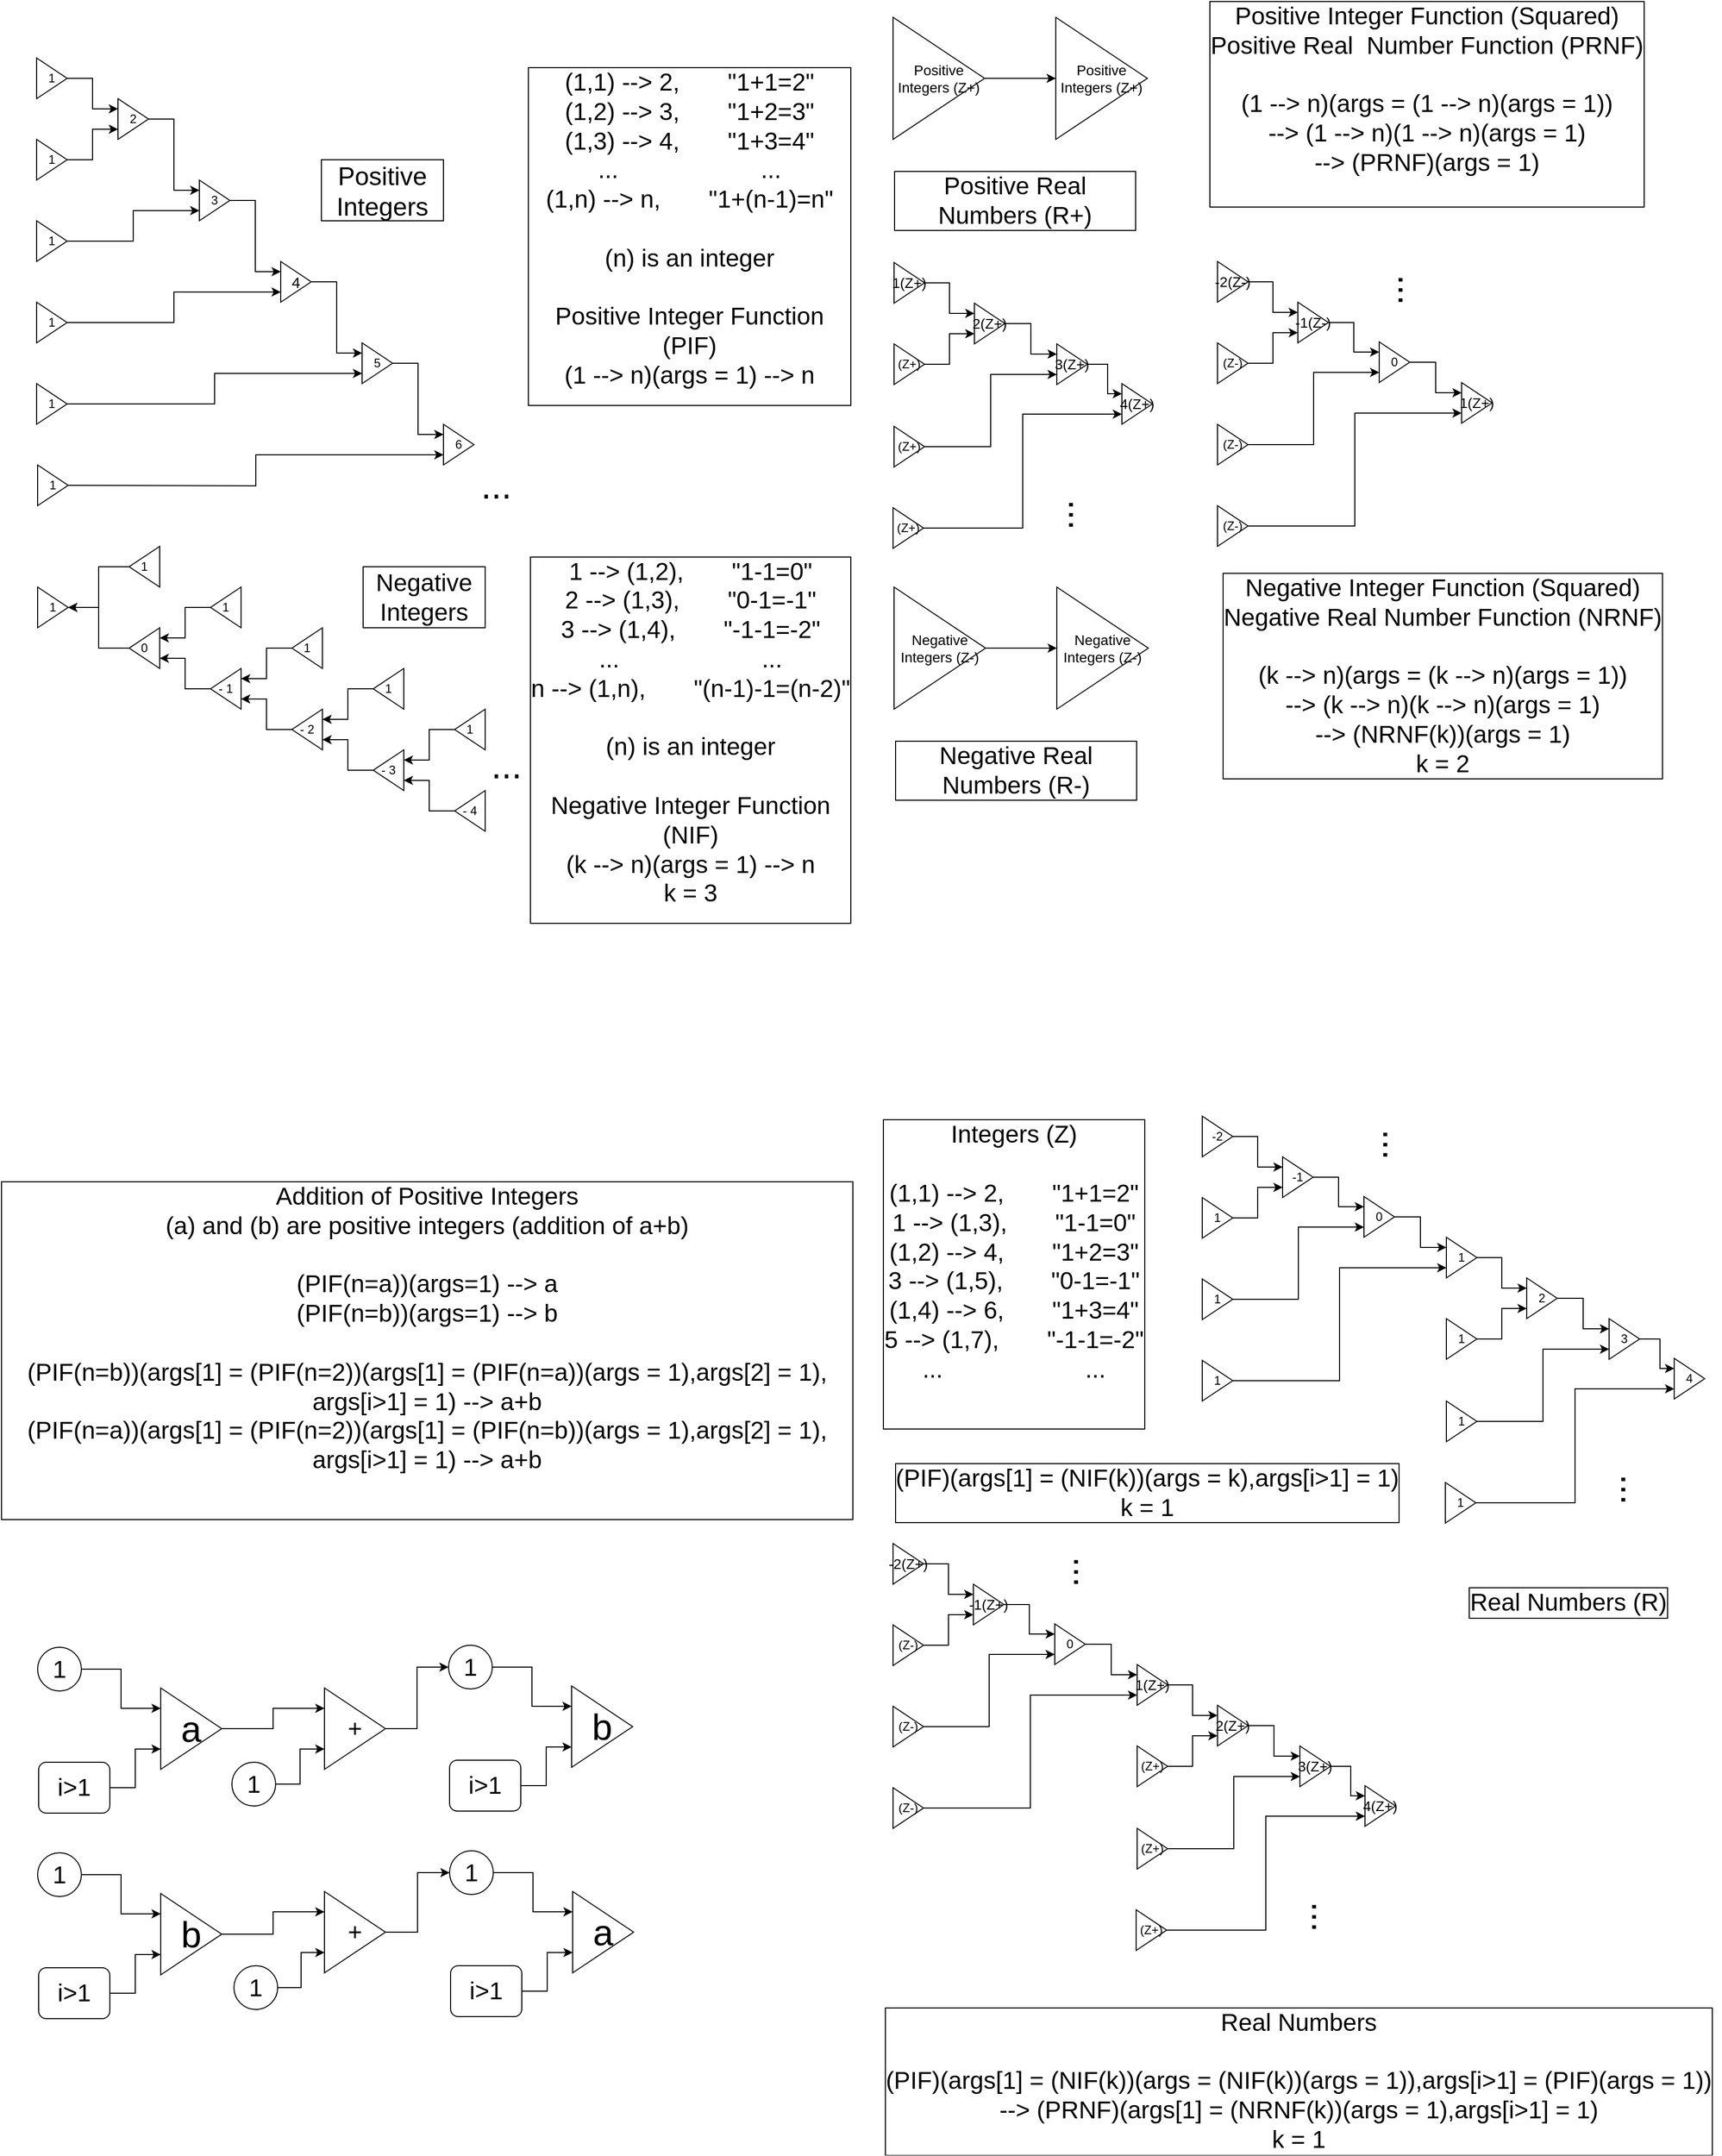 <mxfile version="26.2.15">
  <diagram name="Page-1" id="xRfz-6UvRlw8iDULHB4P">
    <mxGraphModel dx="1048" dy="749" grid="1" gridSize="10" guides="1" tooltips="1" connect="1" arrows="1" fold="1" page="1" pageScale="1" pageWidth="850" pageHeight="1100" math="0" shadow="0">
      <root>
        <mxCell id="0" />
        <mxCell id="1" parent="0" />
        <mxCell id="XdePbFOdz1kA0PpPe4pF-14" style="edgeStyle=orthogonalEdgeStyle;rounded=0;orthogonalLoop=1;jettySize=auto;html=1;entryX=0;entryY=0.25;entryDx=0;entryDy=0;" parent="1" source="XdePbFOdz1kA0PpPe4pF-1" target="XdePbFOdz1kA0PpPe4pF-7" edge="1">
          <mxGeometry relative="1" as="geometry" />
        </mxCell>
        <mxCell id="XdePbFOdz1kA0PpPe4pF-1" value="1" style="triangle;whiteSpace=wrap;html=1;" parent="1" vertex="1">
          <mxGeometry x="38" y="80" width="30" height="40" as="geometry" />
        </mxCell>
        <mxCell id="XdePbFOdz1kA0PpPe4pF-11" style="edgeStyle=orthogonalEdgeStyle;rounded=0;orthogonalLoop=1;jettySize=auto;html=1;entryX=0;entryY=0.75;entryDx=0;entryDy=0;" parent="1" source="XdePbFOdz1kA0PpPe4pF-2" target="XdePbFOdz1kA0PpPe4pF-7" edge="1">
          <mxGeometry relative="1" as="geometry" />
        </mxCell>
        <mxCell id="XdePbFOdz1kA0PpPe4pF-2" value="1" style="triangle;whiteSpace=wrap;html=1;" parent="1" vertex="1">
          <mxGeometry x="38" y="160" width="30" height="40" as="geometry" />
        </mxCell>
        <mxCell id="XdePbFOdz1kA0PpPe4pF-12" style="edgeStyle=orthogonalEdgeStyle;rounded=0;orthogonalLoop=1;jettySize=auto;html=1;entryX=0;entryY=0.75;entryDx=0;entryDy=0;" parent="1" source="XdePbFOdz1kA0PpPe4pF-3" target="XdePbFOdz1kA0PpPe4pF-8" edge="1">
          <mxGeometry relative="1" as="geometry" />
        </mxCell>
        <mxCell id="XdePbFOdz1kA0PpPe4pF-3" value="1" style="triangle;whiteSpace=wrap;html=1;" parent="1" vertex="1">
          <mxGeometry x="38" y="240" width="30" height="40" as="geometry" />
        </mxCell>
        <mxCell id="XdePbFOdz1kA0PpPe4pF-16" style="edgeStyle=orthogonalEdgeStyle;rounded=0;orthogonalLoop=1;jettySize=auto;html=1;entryX=0;entryY=0.75;entryDx=0;entryDy=0;" parent="1" source="XdePbFOdz1kA0PpPe4pF-4" target="XdePbFOdz1kA0PpPe4pF-15" edge="1">
          <mxGeometry relative="1" as="geometry" />
        </mxCell>
        <mxCell id="XdePbFOdz1kA0PpPe4pF-4" value="1" style="triangle;whiteSpace=wrap;html=1;" parent="1" vertex="1">
          <mxGeometry x="38" y="320" width="30" height="40" as="geometry" />
        </mxCell>
        <mxCell id="XdePbFOdz1kA0PpPe4pF-19" style="edgeStyle=orthogonalEdgeStyle;rounded=0;orthogonalLoop=1;jettySize=auto;html=1;entryX=0;entryY=0.75;entryDx=0;entryDy=0;" parent="1" source="XdePbFOdz1kA0PpPe4pF-5" target="XdePbFOdz1kA0PpPe4pF-18" edge="1">
          <mxGeometry relative="1" as="geometry" />
        </mxCell>
        <mxCell id="XdePbFOdz1kA0PpPe4pF-5" value="1" style="triangle;whiteSpace=wrap;html=1;" parent="1" vertex="1">
          <mxGeometry x="38" y="400" width="30" height="40" as="geometry" />
        </mxCell>
        <mxCell id="XdePbFOdz1kA0PpPe4pF-23" style="edgeStyle=orthogonalEdgeStyle;rounded=0;orthogonalLoop=1;jettySize=auto;html=1;entryX=0;entryY=0.75;entryDx=0;entryDy=0;" parent="1" target="XdePbFOdz1kA0PpPe4pF-22" edge="1">
          <mxGeometry relative="1" as="geometry">
            <mxPoint x="68" y="500" as="sourcePoint" />
          </mxGeometry>
        </mxCell>
        <mxCell id="XdePbFOdz1kA0PpPe4pF-6" value="1" style="triangle;whiteSpace=wrap;html=1;" parent="1" vertex="1">
          <mxGeometry x="39" y="480" width="30" height="40" as="geometry" />
        </mxCell>
        <mxCell id="XdePbFOdz1kA0PpPe4pF-13" style="edgeStyle=orthogonalEdgeStyle;rounded=0;orthogonalLoop=1;jettySize=auto;html=1;entryX=0;entryY=0.25;entryDx=0;entryDy=0;" parent="1" source="XdePbFOdz1kA0PpPe4pF-7" target="XdePbFOdz1kA0PpPe4pF-8" edge="1">
          <mxGeometry relative="1" as="geometry" />
        </mxCell>
        <mxCell id="XdePbFOdz1kA0PpPe4pF-7" value="2" style="triangle;whiteSpace=wrap;html=1;" parent="1" vertex="1">
          <mxGeometry x="118" y="120" width="30" height="40" as="geometry" />
        </mxCell>
        <mxCell id="XdePbFOdz1kA0PpPe4pF-17" style="edgeStyle=orthogonalEdgeStyle;rounded=0;orthogonalLoop=1;jettySize=auto;html=1;entryX=0;entryY=0.25;entryDx=0;entryDy=0;" parent="1" source="XdePbFOdz1kA0PpPe4pF-8" target="XdePbFOdz1kA0PpPe4pF-15" edge="1">
          <mxGeometry relative="1" as="geometry" />
        </mxCell>
        <mxCell id="XdePbFOdz1kA0PpPe4pF-8" value="3" style="triangle;whiteSpace=wrap;html=1;" parent="1" vertex="1">
          <mxGeometry x="198" y="200" width="30" height="40" as="geometry" />
        </mxCell>
        <mxCell id="XdePbFOdz1kA0PpPe4pF-20" style="edgeStyle=orthogonalEdgeStyle;rounded=0;orthogonalLoop=1;jettySize=auto;html=1;entryX=0;entryY=0.25;entryDx=0;entryDy=0;" parent="1" source="XdePbFOdz1kA0PpPe4pF-15" target="XdePbFOdz1kA0PpPe4pF-18" edge="1">
          <mxGeometry relative="1" as="geometry" />
        </mxCell>
        <mxCell id="XdePbFOdz1kA0PpPe4pF-15" value="4" style="triangle;whiteSpace=wrap;html=1;fontSize=15;" parent="1" vertex="1">
          <mxGeometry x="278" y="280" width="30" height="40" as="geometry" />
        </mxCell>
        <mxCell id="XdePbFOdz1kA0PpPe4pF-24" style="edgeStyle=orthogonalEdgeStyle;rounded=0;orthogonalLoop=1;jettySize=auto;html=1;entryX=0;entryY=0.25;entryDx=0;entryDy=0;" parent="1" source="XdePbFOdz1kA0PpPe4pF-18" target="XdePbFOdz1kA0PpPe4pF-22" edge="1">
          <mxGeometry relative="1" as="geometry" />
        </mxCell>
        <mxCell id="XdePbFOdz1kA0PpPe4pF-18" value="5" style="triangle;whiteSpace=wrap;html=1;" parent="1" vertex="1">
          <mxGeometry x="358" y="360" width="30" height="40" as="geometry" />
        </mxCell>
        <mxCell id="XdePbFOdz1kA0PpPe4pF-22" value="6" style="triangle;whiteSpace=wrap;html=1;" parent="1" vertex="1">
          <mxGeometry x="438" y="440" width="30" height="40" as="geometry" />
        </mxCell>
        <mxCell id="XdePbFOdz1kA0PpPe4pF-25" value="&lt;font style=&quot;font-size: 25px;&quot;&gt;Positive Integers&lt;/font&gt;" style="whiteSpace=wrap;html=1;" parent="1" vertex="1">
          <mxGeometry x="318" y="180" width="120" height="60" as="geometry" />
        </mxCell>
        <mxCell id="XdePbFOdz1kA0PpPe4pF-26" value="1" style="triangle;whiteSpace=wrap;html=1;" parent="1" vertex="1">
          <mxGeometry x="39" y="600" width="30" height="40" as="geometry" />
        </mxCell>
        <mxCell id="P9Q4JkVkHAm-3udSk-I6-211" style="edgeStyle=orthogonalEdgeStyle;rounded=0;orthogonalLoop=1;jettySize=auto;html=1;entryX=1;entryY=0.5;entryDx=0;entryDy=0;" edge="1" parent="1" source="XdePbFOdz1kA0PpPe4pF-29" target="XdePbFOdz1kA0PpPe4pF-26">
          <mxGeometry relative="1" as="geometry" />
        </mxCell>
        <mxCell id="XdePbFOdz1kA0PpPe4pF-29" value="0" style="triangle;whiteSpace=wrap;html=1;direction=west;" parent="1" vertex="1">
          <mxGeometry x="129" y="640" width="30" height="40" as="geometry" />
        </mxCell>
        <mxCell id="P9Q4JkVkHAm-3udSk-I6-210" value="" style="edgeStyle=orthogonalEdgeStyle;rounded=0;orthogonalLoop=1;jettySize=auto;html=1;" edge="1" parent="1" source="XdePbFOdz1kA0PpPe4pF-30" target="XdePbFOdz1kA0PpPe4pF-26">
          <mxGeometry relative="1" as="geometry" />
        </mxCell>
        <mxCell id="XdePbFOdz1kA0PpPe4pF-30" value="1" style="triangle;whiteSpace=wrap;html=1;direction=west;" parent="1" vertex="1">
          <mxGeometry x="129" y="560" width="30" height="40" as="geometry" />
        </mxCell>
        <mxCell id="XdePbFOdz1kA0PpPe4pF-35" style="edgeStyle=orthogonalEdgeStyle;rounded=0;orthogonalLoop=1;jettySize=auto;html=1;entryX=0;entryY=0.75;entryDx=0;entryDy=0;" parent="1" source="XdePbFOdz1kA0PpPe4pF-31" target="XdePbFOdz1kA0PpPe4pF-29" edge="1">
          <mxGeometry relative="1" as="geometry" />
        </mxCell>
        <mxCell id="XdePbFOdz1kA0PpPe4pF-31" value="1" style="triangle;whiteSpace=wrap;html=1;direction=west;" parent="1" vertex="1">
          <mxGeometry x="209" y="600" width="30" height="40" as="geometry" />
        </mxCell>
        <mxCell id="XdePbFOdz1kA0PpPe4pF-36" style="edgeStyle=orthogonalEdgeStyle;rounded=0;orthogonalLoop=1;jettySize=auto;html=1;entryX=0;entryY=0.25;entryDx=0;entryDy=0;" parent="1" source="XdePbFOdz1kA0PpPe4pF-32" target="XdePbFOdz1kA0PpPe4pF-29" edge="1">
          <mxGeometry relative="1" as="geometry" />
        </mxCell>
        <mxCell id="XdePbFOdz1kA0PpPe4pF-32" value="- 1" style="triangle;whiteSpace=wrap;html=1;direction=west;" parent="1" vertex="1">
          <mxGeometry x="209" y="680" width="30" height="40" as="geometry" />
        </mxCell>
        <mxCell id="XdePbFOdz1kA0PpPe4pF-40" style="edgeStyle=orthogonalEdgeStyle;rounded=0;orthogonalLoop=1;jettySize=auto;html=1;entryX=0;entryY=0.75;entryDx=0;entryDy=0;" parent="1" source="XdePbFOdz1kA0PpPe4pF-37" target="XdePbFOdz1kA0PpPe4pF-32" edge="1">
          <mxGeometry relative="1" as="geometry" />
        </mxCell>
        <mxCell id="XdePbFOdz1kA0PpPe4pF-37" value="1" style="triangle;whiteSpace=wrap;html=1;direction=west;" parent="1" vertex="1">
          <mxGeometry x="289" y="640" width="30" height="40" as="geometry" />
        </mxCell>
        <mxCell id="XdePbFOdz1kA0PpPe4pF-39" style="edgeStyle=orthogonalEdgeStyle;rounded=0;orthogonalLoop=1;jettySize=auto;html=1;entryX=0;entryY=0.25;entryDx=0;entryDy=0;" parent="1" source="XdePbFOdz1kA0PpPe4pF-38" target="XdePbFOdz1kA0PpPe4pF-32" edge="1">
          <mxGeometry relative="1" as="geometry" />
        </mxCell>
        <mxCell id="XdePbFOdz1kA0PpPe4pF-38" value="- 2" style="triangle;whiteSpace=wrap;html=1;direction=west;" parent="1" vertex="1">
          <mxGeometry x="289" y="720" width="30" height="40" as="geometry" />
        </mxCell>
        <mxCell id="XdePbFOdz1kA0PpPe4pF-45" style="edgeStyle=orthogonalEdgeStyle;rounded=0;orthogonalLoop=1;jettySize=auto;html=1;entryX=0;entryY=0.75;entryDx=0;entryDy=0;" parent="1" source="XdePbFOdz1kA0PpPe4pF-41" target="XdePbFOdz1kA0PpPe4pF-38" edge="1">
          <mxGeometry relative="1" as="geometry" />
        </mxCell>
        <mxCell id="XdePbFOdz1kA0PpPe4pF-41" value="1" style="triangle;whiteSpace=wrap;html=1;direction=west;" parent="1" vertex="1">
          <mxGeometry x="369" y="680" width="30" height="40" as="geometry" />
        </mxCell>
        <mxCell id="XdePbFOdz1kA0PpPe4pF-46" style="edgeStyle=orthogonalEdgeStyle;rounded=0;orthogonalLoop=1;jettySize=auto;html=1;entryX=0;entryY=0.25;entryDx=0;entryDy=0;" parent="1" source="XdePbFOdz1kA0PpPe4pF-42" target="XdePbFOdz1kA0PpPe4pF-38" edge="1">
          <mxGeometry relative="1" as="geometry" />
        </mxCell>
        <mxCell id="XdePbFOdz1kA0PpPe4pF-42" value="- 3" style="triangle;whiteSpace=wrap;html=1;direction=west;" parent="1" vertex="1">
          <mxGeometry x="369" y="760" width="30" height="40" as="geometry" />
        </mxCell>
        <mxCell id="XdePbFOdz1kA0PpPe4pF-47" style="edgeStyle=orthogonalEdgeStyle;rounded=0;orthogonalLoop=1;jettySize=auto;html=1;entryX=0;entryY=0.75;entryDx=0;entryDy=0;" parent="1" source="XdePbFOdz1kA0PpPe4pF-43" target="XdePbFOdz1kA0PpPe4pF-42" edge="1">
          <mxGeometry relative="1" as="geometry" />
        </mxCell>
        <mxCell id="XdePbFOdz1kA0PpPe4pF-43" value="1" style="triangle;whiteSpace=wrap;html=1;direction=west;" parent="1" vertex="1">
          <mxGeometry x="449" y="720" width="30" height="40" as="geometry" />
        </mxCell>
        <mxCell id="XdePbFOdz1kA0PpPe4pF-48" style="edgeStyle=orthogonalEdgeStyle;rounded=0;orthogonalLoop=1;jettySize=auto;html=1;entryX=0;entryY=0.25;entryDx=0;entryDy=0;" parent="1" source="XdePbFOdz1kA0PpPe4pF-44" target="XdePbFOdz1kA0PpPe4pF-42" edge="1">
          <mxGeometry relative="1" as="geometry" />
        </mxCell>
        <mxCell id="XdePbFOdz1kA0PpPe4pF-44" value="- 4" style="triangle;whiteSpace=wrap;html=1;direction=west;" parent="1" vertex="1">
          <mxGeometry x="449" y="800" width="30" height="40" as="geometry" />
        </mxCell>
        <mxCell id="XdePbFOdz1kA0PpPe4pF-49" value="&lt;font style=&quot;font-size: 24px;&quot;&gt;Negative Integers&lt;/font&gt;" style="whiteSpace=wrap;html=1;" parent="1" vertex="1">
          <mxGeometry x="359" y="580" width="120" height="60" as="geometry" />
        </mxCell>
        <mxCell id="P9Q4JkVkHAm-3udSk-I6-1" value="&lt;font style=&quot;font-size: 24px;&quot;&gt;(1,1) --&amp;gt; 2,&lt;span style=&quot;white-space: pre;&quot;&gt;&#x9;&lt;/span&gt;&quot;1+1=2&quot;&lt;/font&gt;&lt;div&gt;&lt;font style=&quot;font-size: 24px;&quot;&gt;(1,2) --&amp;gt; 3,&lt;span style=&quot;white-space: pre;&quot;&gt;&#x9;&lt;/span&gt;&quot;1+2=3&quot;&lt;/font&gt;&lt;/div&gt;&lt;div&gt;&lt;font style=&quot;font-size: 24px;&quot;&gt;(1,3) --&amp;gt; 4,&lt;span style=&quot;white-space: pre;&quot;&gt;&#x9;&lt;/span&gt;&quot;1+3=4&quot;&lt;/font&gt;&lt;/div&gt;&lt;div&gt;&lt;font style=&quot;font-size: 24px;&quot;&gt;...&lt;span style=&quot;white-space: pre;&quot;&gt;&#x9;&lt;/span&gt;&lt;span style=&quot;white-space: pre;&quot;&gt;&#x9;&lt;/span&gt;&lt;span style=&quot;white-space: pre;&quot;&gt;&#x9;&lt;/span&gt;...&lt;/font&gt;&lt;/div&gt;&lt;div&gt;&lt;font style=&quot;font-size: 24px;&quot;&gt;(1,n) --&amp;gt; n,&lt;span style=&quot;white-space: pre;&quot;&gt;&#x9;&lt;/span&gt;&quot;1+(n-1)=n&quot;&lt;/font&gt;&lt;/div&gt;&lt;div&gt;&lt;font style=&quot;font-size: 24px;&quot;&gt;&lt;br&gt;&lt;/font&gt;&lt;/div&gt;&lt;div&gt;&lt;font style=&quot;font-size: 24px;&quot;&gt;(n) is an integer&lt;/font&gt;&lt;/div&gt;&lt;div&gt;&lt;font style=&quot;font-size: 24px;&quot;&gt;&lt;br&gt;&lt;/font&gt;&lt;/div&gt;&lt;div&gt;&lt;font style=&quot;font-size: 24px;&quot;&gt;Positive Integer Function (PIF)&lt;/font&gt;&lt;/div&gt;&lt;div&gt;&lt;font style=&quot;font-size: 24px;&quot;&gt;(1 --&amp;gt; n)(args = 1) --&amp;gt; n&lt;/font&gt;&lt;/div&gt;&lt;div&gt;&lt;br&gt;&lt;/div&gt;" style="text;html=1;align=center;verticalAlign=middle;whiteSpace=wrap;rounded=0;labelBorderColor=default;" vertex="1" parent="1">
          <mxGeometry x="520" y="120" width="320" height="270" as="geometry" />
        </mxCell>
        <mxCell id="P9Q4JkVkHAm-3udSk-I6-3" value="&lt;div&gt;&lt;font style=&quot;font-size: 24px;&quot;&gt;1 --&amp;gt; (1,2),&lt;span style=&quot;white-space: pre;&quot;&gt;&#x9;&lt;/span&gt;&quot;1-1=0&quot;&lt;/font&gt;&lt;/div&gt;&lt;div&gt;&lt;font style=&quot;font-size: 24px;&quot;&gt;2 --&amp;gt; (1,3),&lt;span style=&quot;white-space: pre;&quot;&gt;&#x9;&lt;/span&gt;&quot;0-1=-1&quot;&lt;/font&gt;&lt;/div&gt;&lt;div&gt;&lt;font style=&quot;font-size: 24px;&quot;&gt;3 --&amp;gt; (1,4),&lt;span style=&quot;white-space: pre;&quot;&gt;&#x9;&lt;/span&gt;&quot;-1-1=-2&quot;&lt;/font&gt;&lt;/div&gt;&lt;div&gt;&lt;font style=&quot;font-size: 24px;&quot;&gt;...&lt;span style=&quot;white-space: pre;&quot;&gt;&#x9;&lt;/span&gt;&lt;span style=&quot;white-space: pre;&quot;&gt;&#x9;&lt;span style=&quot;white-space: pre;&quot;&gt;&#x9;&lt;/span&gt;&lt;/span&gt;...&lt;/font&gt;&lt;/div&gt;&lt;div&gt;&lt;font style=&quot;font-size: 24px;&quot;&gt;n --&amp;gt; (1,n),&lt;span style=&quot;white-space: pre;&quot;&gt;&#x9;&lt;/span&gt;&quot;(n-1)-1=(n-2)&quot;&lt;/font&gt;&lt;/div&gt;&lt;div&gt;&lt;font style=&quot;font-size: 24px;&quot;&gt;&lt;br&gt;&lt;/font&gt;&lt;/div&gt;&lt;div&gt;&lt;font style=&quot;font-size: 24px;&quot;&gt;(n) is an integer&lt;/font&gt;&lt;/div&gt;&lt;div&gt;&lt;font style=&quot;font-size: 24px;&quot;&gt;&lt;br&gt;&lt;/font&gt;&lt;/div&gt;&lt;div&gt;&lt;font style=&quot;font-size: 24px;&quot;&gt;Negative Integer Function&lt;/font&gt;&lt;/div&gt;&lt;div&gt;&lt;span style=&quot;font-size: 24px; background-color: transparent; color: light-dark(rgb(0, 0, 0), rgb(255, 255, 255));&quot;&gt;(NIF)&lt;/span&gt;&lt;/div&gt;&lt;div&gt;&lt;font style=&quot;font-size: 24px;&quot;&gt;(k --&amp;gt; n)(args = 1) --&amp;gt; n&lt;/font&gt;&lt;/div&gt;&lt;div&gt;&lt;span style=&quot;font-size: 24px; background-color: transparent; color: light-dark(rgb(0, 0, 0), rgb(255, 255, 255));&quot;&gt;k = 3&lt;/span&gt;&lt;/div&gt;&lt;div&gt;&lt;br&gt;&lt;/div&gt;" style="text;html=1;align=center;verticalAlign=middle;whiteSpace=wrap;rounded=0;labelBorderColor=default;" vertex="1" parent="1">
          <mxGeometry x="520" y="630" width="322" height="240" as="geometry" />
        </mxCell>
        <mxCell id="P9Q4JkVkHAm-3udSk-I6-5" value="&lt;font style=&quot;font-size: 14px;&quot;&gt;Positive Integers (Z+)&lt;/font&gt;" style="triangle;whiteSpace=wrap;html=1;" vertex="1" parent="1">
          <mxGeometry x="1040" y="40" width="90" height="120" as="geometry" />
        </mxCell>
        <mxCell id="P9Q4JkVkHAm-3udSk-I6-7" style="edgeStyle=orthogonalEdgeStyle;rounded=0;orthogonalLoop=1;jettySize=auto;html=1;" edge="1" parent="1" source="P9Q4JkVkHAm-3udSk-I6-6" target="P9Q4JkVkHAm-3udSk-I6-5">
          <mxGeometry relative="1" as="geometry" />
        </mxCell>
        <mxCell id="P9Q4JkVkHAm-3udSk-I6-6" value="&lt;font style=&quot;font-size: 14px;&quot;&gt;Positive Integers (Z+)&lt;/font&gt;" style="triangle;whiteSpace=wrap;html=1;" vertex="1" parent="1">
          <mxGeometry x="880" y="40" width="90" height="120" as="geometry" />
        </mxCell>
        <mxCell id="P9Q4JkVkHAm-3udSk-I6-8" value="&lt;font style=&quot;font-size: 24px;&quot;&gt;Positive Real Numbers (R+)&lt;/font&gt;" style="text;html=1;align=center;verticalAlign=middle;whiteSpace=wrap;rounded=0;labelBorderColor=default;" vertex="1" parent="1">
          <mxGeometry x="880" y="180" width="240" height="80" as="geometry" />
        </mxCell>
        <mxCell id="P9Q4JkVkHAm-3udSk-I6-10" value="&lt;font style=&quot;font-size: 36px;&quot;&gt;...&lt;/font&gt;" style="text;html=1;align=center;verticalAlign=middle;whiteSpace=wrap;rounded=0;" vertex="1" parent="1">
          <mxGeometry x="460" y="485" width="60" height="30" as="geometry" />
        </mxCell>
        <mxCell id="P9Q4JkVkHAm-3udSk-I6-11" value="&lt;font style=&quot;font-size: 36px;&quot;&gt;...&lt;/font&gt;" style="text;html=1;align=center;verticalAlign=middle;whiteSpace=wrap;rounded=0;" vertex="1" parent="1">
          <mxGeometry x="470" y="760" width="60" height="30" as="geometry" />
        </mxCell>
        <mxCell id="P9Q4JkVkHAm-3udSk-I6-14" value="&lt;div&gt;&lt;font style=&quot;font-size: 24px;&quot;&gt;Positive Integer Function (Squared)&lt;/font&gt;&lt;div&gt;&lt;span style=&quot;font-size: 24px; background-color: transparent; color: light-dark(rgb(0, 0, 0), rgb(255, 255, 255));&quot;&gt;Positive Real&amp;nbsp; Number Function (PRNF)&lt;/span&gt;&lt;/div&gt;&lt;div&gt;&lt;font style=&quot;font-size: 24px;&quot;&gt;&lt;br&gt;&lt;/font&gt;&lt;/div&gt;&lt;div&gt;&lt;font style=&quot;font-size: 24px;&quot;&gt;(1 --&amp;gt; n)(args = (1 --&amp;gt; n)(args = 1))&lt;/font&gt;&lt;/div&gt;&lt;div&gt;&lt;font style=&quot;font-size: 24px;&quot;&gt;--&amp;gt;&amp;nbsp;&lt;/font&gt;&lt;span style=&quot;font-size: 24px; background-color: transparent; color: light-dark(rgb(0, 0, 0), rgb(255, 255, 255));&quot;&gt;(1 --&amp;gt; n)(1 --&amp;gt; n)(args = 1)&lt;/span&gt;&lt;/div&gt;&lt;div&gt;&lt;span style=&quot;background-color: transparent; color: light-dark(rgb(0, 0, 0), rgb(255, 255, 255)); font-size: 24px;&quot;&gt;--&amp;gt; (PRNF)(args = 1)&lt;/span&gt;&lt;/div&gt;&lt;/div&gt;&lt;div&gt;&lt;span style=&quot;font-size: 24px; background-color: transparent; color: light-dark(rgb(0, 0, 0), rgb(255, 255, 255));&quot;&gt;&lt;br&gt;&lt;/span&gt;&lt;/div&gt;" style="text;html=1;align=center;verticalAlign=middle;whiteSpace=wrap;rounded=0;fontStyle=0;labelBorderColor=default;" vertex="1" parent="1">
          <mxGeometry x="1160" y="40" width="490" height="170" as="geometry" />
        </mxCell>
        <mxCell id="P9Q4JkVkHAm-3udSk-I6-15" value="&lt;font style=&quot;font-size: 14px;&quot;&gt;Negative Integers (Z-)&lt;/font&gt;" style="triangle;whiteSpace=wrap;html=1;" vertex="1" parent="1">
          <mxGeometry x="1041" y="600" width="90" height="120" as="geometry" />
        </mxCell>
        <mxCell id="P9Q4JkVkHAm-3udSk-I6-16" style="edgeStyle=orthogonalEdgeStyle;rounded=0;orthogonalLoop=1;jettySize=auto;html=1;" edge="1" parent="1" source="P9Q4JkVkHAm-3udSk-I6-17" target="P9Q4JkVkHAm-3udSk-I6-15">
          <mxGeometry relative="1" as="geometry" />
        </mxCell>
        <mxCell id="P9Q4JkVkHAm-3udSk-I6-17" value="&lt;font style=&quot;font-size: 14px;&quot;&gt;Negative Integers (Z-)&lt;/font&gt;" style="triangle;whiteSpace=wrap;html=1;" vertex="1" parent="1">
          <mxGeometry x="881" y="600" width="90" height="120" as="geometry" />
        </mxCell>
        <mxCell id="P9Q4JkVkHAm-3udSk-I6-18" value="&lt;font style=&quot;font-size: 24px;&quot;&gt;Negative Real Numbers (R-)&lt;/font&gt;" style="text;html=1;align=center;verticalAlign=middle;whiteSpace=wrap;rounded=0;labelBorderColor=default;" vertex="1" parent="1">
          <mxGeometry x="881" y="740" width="240" height="80" as="geometry" />
        </mxCell>
        <mxCell id="P9Q4JkVkHAm-3udSk-I6-19" value="&lt;font style=&quot;font-size: 24px;&quot;&gt;Negative Integer Function (Squared)&lt;/font&gt;&lt;div&gt;&lt;font style=&quot;font-size: 24px;&quot;&gt;Negative Real Number Function (NRNF)&lt;/font&gt;&lt;/div&gt;&lt;div&gt;&lt;font style=&quot;font-size: 24px;&quot;&gt;&lt;br&gt;&lt;/font&gt;&lt;/div&gt;&lt;div&gt;&lt;font style=&quot;font-size: 24px;&quot;&gt;(k --&amp;gt; n)(args = (k --&amp;gt; n)(args = 1))&lt;/font&gt;&lt;/div&gt;&lt;div&gt;&lt;font style=&quot;font-size: 24px;&quot;&gt;--&amp;gt;&amp;nbsp;&lt;/font&gt;&lt;span style=&quot;font-size: 24px; background-color: transparent; color: light-dark(rgb(0, 0, 0), rgb(255, 255, 255));&quot;&gt;(k --&amp;gt; n)(k --&amp;gt; n)(args = 1)&lt;/span&gt;&lt;/div&gt;&lt;div&gt;&lt;span style=&quot;font-size: 24px; background-color: transparent; color: light-dark(rgb(0, 0, 0), rgb(255, 255, 255));&quot;&gt;--&amp;gt; (NRNF(k))(args = 1)&lt;/span&gt;&lt;/div&gt;&lt;div&gt;&lt;span style=&quot;font-size: 24px; background-color: transparent; color: light-dark(rgb(0, 0, 0), rgb(255, 255, 255));&quot;&gt;k = 2&lt;br&gt;&lt;/span&gt;&lt;/div&gt;" style="text;html=1;align=center;verticalAlign=middle;whiteSpace=wrap;rounded=0;labelBorderColor=default;" vertex="1" parent="1">
          <mxGeometry x="1161" y="602" width="519" height="170" as="geometry" />
        </mxCell>
        <mxCell id="P9Q4JkVkHAm-3udSk-I6-20" value="&lt;font style=&quot;font-size: 24px;&quot;&gt;Integers (Z)&lt;/font&gt;&lt;div&gt;&lt;font style=&quot;font-size: 24px;&quot;&gt;&lt;br&gt;&lt;/font&gt;&lt;/div&gt;&lt;div&gt;&lt;span style=&quot;font-size: 24px;&quot;&gt;(1,1) --&amp;gt; 2,&lt;span style=&quot;white-space: pre;&quot;&gt;&#x9;&lt;/span&gt;&quot;1+1=2&quot;&lt;/span&gt;&lt;/div&gt;&lt;div&gt;&lt;span style=&quot;font-size: 24px;&quot;&gt;1 --&amp;gt; (1,3),&lt;span style=&quot;white-space: pre;&quot;&gt;&#x9;&lt;/span&gt;&quot;1-1=0&quot;&lt;/span&gt;&lt;/div&gt;&lt;div&gt;&lt;span style=&quot;font-size: 24px;&quot;&gt;(1,2) --&amp;gt; 4,&lt;span style=&quot;white-space: pre;&quot;&gt;&#x9;&lt;/span&gt;&quot;1+2=3&quot;&lt;/span&gt;&lt;/div&gt;&lt;div&gt;&lt;span style=&quot;font-size: 24px;&quot;&gt;3 --&amp;gt; (1,5),&lt;span style=&quot;white-space: pre;&quot;&gt;&#x9;&lt;/span&gt;&quot;0-1=-1&quot;&lt;/span&gt;&lt;/div&gt;&lt;div&gt;&lt;span style=&quot;font-size: 24px;&quot;&gt;(1,4) --&amp;gt; 6,&lt;span style=&quot;white-space: pre;&quot;&gt;&#x9;&lt;/span&gt;&quot;1+3=4&quot;&lt;/span&gt;&lt;/div&gt;&lt;div&gt;&lt;span style=&quot;font-size: 24px;&quot;&gt;5 --&amp;gt; (1,7),&lt;span style=&quot;white-space: pre;&quot;&gt;&#x9;&lt;/span&gt;&quot;-1-1=-2&quot;&lt;/span&gt;&lt;/div&gt;&lt;div&gt;&lt;span style=&quot;font-size: 24px;&quot;&gt;...&lt;span style=&quot;white-space: pre;&quot;&gt;&#x9;&lt;span style=&quot;white-space: pre;&quot;&gt;&#x9;&lt;/span&gt;&lt;span style=&quot;white-space: pre;&quot;&gt;&#x9;&lt;/span&gt;&lt;/span&gt;...&lt;/span&gt;&lt;/div&gt;&lt;div&gt;&lt;span style=&quot;background-color: transparent; color: light-dark(rgb(0, 0, 0), rgb(255, 255, 255)); font-size: 24px; white-space: pre;&quot;&gt;&#x9;&lt;/span&gt;&lt;span style=&quot;background-color: transparent; color: light-dark(rgb(0, 0, 0), rgb(255, 255, 255)); font-size: 24px; white-space: pre;&quot;&gt;&#x9;&lt;/span&gt;&lt;span style=&quot;background-color: transparent; color: light-dark(rgb(0, 0, 0), rgb(255, 255, 255)); font-size: 24px; white-space: pre;&quot;&gt;&#x9;&lt;/span&gt;&lt;/div&gt;&lt;div&gt;&lt;br&gt;&lt;/div&gt;" style="text;html=1;align=center;verticalAlign=middle;whiteSpace=wrap;rounded=0;labelBorderColor=default;" vertex="1" parent="1">
          <mxGeometry x="864" y="1120" width="270" height="310" as="geometry" />
        </mxCell>
        <mxCell id="P9Q4JkVkHAm-3udSk-I6-23" value="&lt;div&gt;&lt;span style=&quot;font-size: 24px;&quot;&gt;(PIF)(args[1] = (NIF(k))(args = k),args[i&amp;gt;1] = 1)&lt;/span&gt;&lt;/div&gt;&lt;div&gt;&lt;span style=&quot;font-size: 24px;&quot;&gt;k = 1&lt;/span&gt;&lt;/div&gt;" style="text;html=1;align=center;verticalAlign=middle;whiteSpace=wrap;rounded=0;labelBorderColor=default;rotation=0;" vertex="1" parent="1">
          <mxGeometry x="810" y="1430" width="640" height="120" as="geometry" />
        </mxCell>
        <mxCell id="P9Q4JkVkHAm-3udSk-I6-36" style="edgeStyle=orthogonalEdgeStyle;rounded=0;orthogonalLoop=1;jettySize=auto;html=1;entryX=0;entryY=0.25;entryDx=0;entryDy=0;" edge="1" parent="1" source="P9Q4JkVkHAm-3udSk-I6-24" target="P9Q4JkVkHAm-3udSk-I6-25">
          <mxGeometry relative="1" as="geometry" />
        </mxCell>
        <mxCell id="P9Q4JkVkHAm-3udSk-I6-24" value="-2" style="triangle;whiteSpace=wrap;html=1;" vertex="1" parent="1">
          <mxGeometry x="1184" y="1120" width="30" height="40" as="geometry" />
        </mxCell>
        <mxCell id="P9Q4JkVkHAm-3udSk-I6-38" style="edgeStyle=orthogonalEdgeStyle;rounded=0;orthogonalLoop=1;jettySize=auto;html=1;entryX=0;entryY=0.25;entryDx=0;entryDy=0;" edge="1" parent="1" source="P9Q4JkVkHAm-3udSk-I6-25" target="P9Q4JkVkHAm-3udSk-I6-29">
          <mxGeometry relative="1" as="geometry" />
        </mxCell>
        <mxCell id="P9Q4JkVkHAm-3udSk-I6-25" value="-1" style="triangle;whiteSpace=wrap;html=1;" vertex="1" parent="1">
          <mxGeometry x="1263" y="1160" width="30" height="40" as="geometry" />
        </mxCell>
        <mxCell id="P9Q4JkVkHAm-3udSk-I6-47" style="edgeStyle=orthogonalEdgeStyle;rounded=0;orthogonalLoop=1;jettySize=auto;html=1;entryX=0;entryY=0.25;entryDx=0;entryDy=0;" edge="1" parent="1" source="P9Q4JkVkHAm-3udSk-I6-26" target="P9Q4JkVkHAm-3udSk-I6-31">
          <mxGeometry relative="1" as="geometry" />
        </mxCell>
        <mxCell id="P9Q4JkVkHAm-3udSk-I6-26" value="1" style="triangle;whiteSpace=wrap;html=1;" vertex="1" parent="1">
          <mxGeometry x="1424" y="1239" width="30" height="40" as="geometry" />
        </mxCell>
        <mxCell id="P9Q4JkVkHAm-3udSk-I6-42" style="edgeStyle=orthogonalEdgeStyle;rounded=0;orthogonalLoop=1;jettySize=auto;html=1;entryX=0;entryY=0.25;entryDx=0;entryDy=0;" edge="1" parent="1" source="P9Q4JkVkHAm-3udSk-I6-29" target="P9Q4JkVkHAm-3udSk-I6-26">
          <mxGeometry relative="1" as="geometry" />
        </mxCell>
        <mxCell id="P9Q4JkVkHAm-3udSk-I6-29" value="0" style="triangle;whiteSpace=wrap;html=1;" vertex="1" parent="1">
          <mxGeometry x="1343" y="1199" width="30" height="40" as="geometry" />
        </mxCell>
        <mxCell id="P9Q4JkVkHAm-3udSk-I6-48" style="edgeStyle=orthogonalEdgeStyle;rounded=0;orthogonalLoop=1;jettySize=auto;html=1;entryX=0;entryY=0.25;entryDx=0;entryDy=0;" edge="1" parent="1" source="P9Q4JkVkHAm-3udSk-I6-31" target="P9Q4JkVkHAm-3udSk-I6-32">
          <mxGeometry relative="1" as="geometry" />
        </mxCell>
        <mxCell id="P9Q4JkVkHAm-3udSk-I6-31" value="2" style="triangle;whiteSpace=wrap;html=1;" vertex="1" parent="1">
          <mxGeometry x="1503" y="1279" width="30" height="40" as="geometry" />
        </mxCell>
        <mxCell id="P9Q4JkVkHAm-3udSk-I6-55" style="edgeStyle=orthogonalEdgeStyle;rounded=0;orthogonalLoop=1;jettySize=auto;html=1;entryX=0;entryY=0.25;entryDx=0;entryDy=0;" edge="1" parent="1" source="P9Q4JkVkHAm-3udSk-I6-32" target="P9Q4JkVkHAm-3udSk-I6-53">
          <mxGeometry relative="1" as="geometry" />
        </mxCell>
        <mxCell id="P9Q4JkVkHAm-3udSk-I6-32" value="3" style="triangle;whiteSpace=wrap;html=1;" vertex="1" parent="1">
          <mxGeometry x="1584" y="1319" width="30" height="40" as="geometry" />
        </mxCell>
        <mxCell id="P9Q4JkVkHAm-3udSk-I6-35" style="edgeStyle=orthogonalEdgeStyle;rounded=0;orthogonalLoop=1;jettySize=auto;html=1;entryX=0;entryY=0.75;entryDx=0;entryDy=0;" edge="1" parent="1" source="P9Q4JkVkHAm-3udSk-I6-33" target="P9Q4JkVkHAm-3udSk-I6-25">
          <mxGeometry relative="1" as="geometry" />
        </mxCell>
        <mxCell id="P9Q4JkVkHAm-3udSk-I6-33" value="1" style="triangle;whiteSpace=wrap;html=1;" vertex="1" parent="1">
          <mxGeometry x="1184" y="1200" width="30" height="40" as="geometry" />
        </mxCell>
        <mxCell id="P9Q4JkVkHAm-3udSk-I6-39" style="edgeStyle=orthogonalEdgeStyle;rounded=0;orthogonalLoop=1;jettySize=auto;html=1;entryX=0;entryY=0.75;entryDx=0;entryDy=0;" edge="1" parent="1" source="P9Q4JkVkHAm-3udSk-I6-34" target="P9Q4JkVkHAm-3udSk-I6-29">
          <mxGeometry relative="1" as="geometry" />
        </mxCell>
        <mxCell id="P9Q4JkVkHAm-3udSk-I6-34" value="1" style="triangle;whiteSpace=wrap;html=1;" vertex="1" parent="1">
          <mxGeometry x="1184" y="1280" width="30" height="40" as="geometry" />
        </mxCell>
        <mxCell id="P9Q4JkVkHAm-3udSk-I6-41" style="edgeStyle=orthogonalEdgeStyle;rounded=0;orthogonalLoop=1;jettySize=auto;html=1;entryX=0;entryY=0.75;entryDx=0;entryDy=0;" edge="1" parent="1" source="P9Q4JkVkHAm-3udSk-I6-40" target="P9Q4JkVkHAm-3udSk-I6-26">
          <mxGeometry relative="1" as="geometry" />
        </mxCell>
        <mxCell id="P9Q4JkVkHAm-3udSk-I6-40" value="1" style="triangle;whiteSpace=wrap;html=1;" vertex="1" parent="1">
          <mxGeometry x="1184" y="1360" width="30" height="40" as="geometry" />
        </mxCell>
        <mxCell id="P9Q4JkVkHAm-3udSk-I6-46" style="edgeStyle=orthogonalEdgeStyle;rounded=0;orthogonalLoop=1;jettySize=auto;html=1;entryX=0;entryY=0.75;entryDx=0;entryDy=0;" edge="1" parent="1" source="P9Q4JkVkHAm-3udSk-I6-43" target="P9Q4JkVkHAm-3udSk-I6-31">
          <mxGeometry relative="1" as="geometry" />
        </mxCell>
        <mxCell id="P9Q4JkVkHAm-3udSk-I6-43" value="1" style="triangle;whiteSpace=wrap;html=1;" vertex="1" parent="1">
          <mxGeometry x="1424" y="1319" width="30" height="40" as="geometry" />
        </mxCell>
        <mxCell id="P9Q4JkVkHAm-3udSk-I6-49" style="edgeStyle=orthogonalEdgeStyle;rounded=0;orthogonalLoop=1;jettySize=auto;html=1;entryX=0;entryY=0.75;entryDx=0;entryDy=0;" edge="1" parent="1" source="P9Q4JkVkHAm-3udSk-I6-45" target="P9Q4JkVkHAm-3udSk-I6-32">
          <mxGeometry relative="1" as="geometry" />
        </mxCell>
        <mxCell id="P9Q4JkVkHAm-3udSk-I6-45" value="1" style="triangle;whiteSpace=wrap;html=1;" vertex="1" parent="1">
          <mxGeometry x="1424" y="1400" width="30" height="40" as="geometry" />
        </mxCell>
        <mxCell id="P9Q4JkVkHAm-3udSk-I6-56" style="edgeStyle=orthogonalEdgeStyle;rounded=0;orthogonalLoop=1;jettySize=auto;html=1;entryX=0;entryY=0.75;entryDx=0;entryDy=0;" edge="1" parent="1" source="P9Q4JkVkHAm-3udSk-I6-51" target="P9Q4JkVkHAm-3udSk-I6-53">
          <mxGeometry relative="1" as="geometry" />
        </mxCell>
        <mxCell id="P9Q4JkVkHAm-3udSk-I6-51" value="1" style="triangle;whiteSpace=wrap;html=1;" vertex="1" parent="1">
          <mxGeometry x="1423" y="1480" width="30" height="40" as="geometry" />
        </mxCell>
        <mxCell id="P9Q4JkVkHAm-3udSk-I6-53" value="4" style="triangle;whiteSpace=wrap;html=1;" vertex="1" parent="1">
          <mxGeometry x="1648" y="1358" width="30" height="40" as="geometry" />
        </mxCell>
        <mxCell id="P9Q4JkVkHAm-3udSk-I6-57" value="&lt;font style=&quot;font-size: 36px;&quot;&gt;...&lt;/font&gt;" style="text;html=1;align=center;verticalAlign=middle;whiteSpace=wrap;rounded=0;rotation=90;" vertex="1" parent="1">
          <mxGeometry x="1345" y="1133" width="60" height="30" as="geometry" />
        </mxCell>
        <mxCell id="P9Q4JkVkHAm-3udSk-I6-58" value="&lt;font style=&quot;font-size: 36px;&quot;&gt;...&lt;/font&gt;" style="text;html=1;align=center;verticalAlign=middle;whiteSpace=wrap;rounded=0;rotation=90;" vertex="1" parent="1">
          <mxGeometry x="1579" y="1472" width="60" height="30" as="geometry" />
        </mxCell>
        <mxCell id="P9Q4JkVkHAm-3udSk-I6-62" style="edgeStyle=orthogonalEdgeStyle;rounded=0;orthogonalLoop=1;jettySize=auto;html=1;entryX=0;entryY=0.25;entryDx=0;entryDy=0;" edge="1" parent="1" source="P9Q4JkVkHAm-3udSk-I6-63" target="P9Q4JkVkHAm-3udSk-I6-65">
          <mxGeometry relative="1" as="geometry" />
        </mxCell>
        <mxCell id="P9Q4JkVkHAm-3udSk-I6-63" value="&lt;font style=&quot;font-size: 14px;&quot;&gt;-2(Z+)&lt;/font&gt;" style="triangle;whiteSpace=wrap;html=1;" vertex="1" parent="1">
          <mxGeometry x="880" y="1540" width="30" height="40" as="geometry" />
        </mxCell>
        <mxCell id="P9Q4JkVkHAm-3udSk-I6-64" style="edgeStyle=orthogonalEdgeStyle;rounded=0;orthogonalLoop=1;jettySize=auto;html=1;entryX=0;entryY=0.25;entryDx=0;entryDy=0;" edge="1" parent="1" source="P9Q4JkVkHAm-3udSk-I6-65" target="P9Q4JkVkHAm-3udSk-I6-69">
          <mxGeometry relative="1" as="geometry" />
        </mxCell>
        <mxCell id="P9Q4JkVkHAm-3udSk-I6-65" value="&lt;font style=&quot;font-size: 14px;&quot;&gt;-1(Z+)&lt;/font&gt;" style="triangle;whiteSpace=wrap;html=1;" vertex="1" parent="1">
          <mxGeometry x="959" y="1580" width="30" height="40" as="geometry" />
        </mxCell>
        <mxCell id="P9Q4JkVkHAm-3udSk-I6-66" style="edgeStyle=orthogonalEdgeStyle;rounded=0;orthogonalLoop=1;jettySize=auto;html=1;entryX=0;entryY=0.25;entryDx=0;entryDy=0;" edge="1" parent="1" source="P9Q4JkVkHAm-3udSk-I6-67" target="P9Q4JkVkHAm-3udSk-I6-71">
          <mxGeometry relative="1" as="geometry" />
        </mxCell>
        <mxCell id="P9Q4JkVkHAm-3udSk-I6-67" value="&lt;div&gt;&lt;font style=&quot;font-size: 14px;&quot;&gt;1(Z+)&lt;/font&gt;&lt;/div&gt;" style="triangle;whiteSpace=wrap;html=1;" vertex="1" parent="1">
          <mxGeometry x="1120" y="1659" width="30" height="40" as="geometry" />
        </mxCell>
        <mxCell id="P9Q4JkVkHAm-3udSk-I6-68" style="edgeStyle=orthogonalEdgeStyle;rounded=0;orthogonalLoop=1;jettySize=auto;html=1;entryX=0;entryY=0.25;entryDx=0;entryDy=0;" edge="1" parent="1" source="P9Q4JkVkHAm-3udSk-I6-69" target="P9Q4JkVkHAm-3udSk-I6-67">
          <mxGeometry relative="1" as="geometry" />
        </mxCell>
        <mxCell id="P9Q4JkVkHAm-3udSk-I6-69" value="0" style="triangle;whiteSpace=wrap;html=1;" vertex="1" parent="1">
          <mxGeometry x="1039" y="1619" width="30" height="40" as="geometry" />
        </mxCell>
        <mxCell id="P9Q4JkVkHAm-3udSk-I6-70" style="edgeStyle=orthogonalEdgeStyle;rounded=0;orthogonalLoop=1;jettySize=auto;html=1;entryX=0;entryY=0.25;entryDx=0;entryDy=0;" edge="1" parent="1" source="P9Q4JkVkHAm-3udSk-I6-71" target="P9Q4JkVkHAm-3udSk-I6-73">
          <mxGeometry relative="1" as="geometry" />
        </mxCell>
        <mxCell id="P9Q4JkVkHAm-3udSk-I6-71" value="&lt;font style=&quot;font-size: 14px;&quot;&gt;2(Z+)&lt;/font&gt;" style="triangle;whiteSpace=wrap;html=1;" vertex="1" parent="1">
          <mxGeometry x="1199" y="1699" width="30" height="40" as="geometry" />
        </mxCell>
        <mxCell id="P9Q4JkVkHAm-3udSk-I6-72" style="edgeStyle=orthogonalEdgeStyle;rounded=0;orthogonalLoop=1;jettySize=auto;html=1;entryX=0;entryY=0.25;entryDx=0;entryDy=0;" edge="1" parent="1" source="P9Q4JkVkHAm-3udSk-I6-73" target="P9Q4JkVkHAm-3udSk-I6-86">
          <mxGeometry relative="1" as="geometry" />
        </mxCell>
        <mxCell id="P9Q4JkVkHAm-3udSk-I6-73" value="&lt;font style=&quot;font-size: 14px;&quot;&gt;3(Z+)&lt;/font&gt;" style="triangle;whiteSpace=wrap;html=1;" vertex="1" parent="1">
          <mxGeometry x="1280" y="1739" width="30" height="40" as="geometry" />
        </mxCell>
        <mxCell id="P9Q4JkVkHAm-3udSk-I6-74" style="edgeStyle=orthogonalEdgeStyle;rounded=0;orthogonalLoop=1;jettySize=auto;html=1;entryX=0;entryY=0.75;entryDx=0;entryDy=0;" edge="1" parent="1" source="P9Q4JkVkHAm-3udSk-I6-75" target="P9Q4JkVkHAm-3udSk-I6-65">
          <mxGeometry relative="1" as="geometry" />
        </mxCell>
        <mxCell id="P9Q4JkVkHAm-3udSk-I6-75" value="(Z-)" style="triangle;whiteSpace=wrap;html=1;" vertex="1" parent="1">
          <mxGeometry x="880" y="1620" width="30" height="40" as="geometry" />
        </mxCell>
        <mxCell id="P9Q4JkVkHAm-3udSk-I6-76" style="edgeStyle=orthogonalEdgeStyle;rounded=0;orthogonalLoop=1;jettySize=auto;html=1;entryX=0;entryY=0.75;entryDx=0;entryDy=0;" edge="1" parent="1" source="P9Q4JkVkHAm-3udSk-I6-77" target="P9Q4JkVkHAm-3udSk-I6-69">
          <mxGeometry relative="1" as="geometry" />
        </mxCell>
        <mxCell id="P9Q4JkVkHAm-3udSk-I6-77" value="(Z-)" style="triangle;whiteSpace=wrap;html=1;" vertex="1" parent="1">
          <mxGeometry x="880" y="1700" width="30" height="40" as="geometry" />
        </mxCell>
        <mxCell id="P9Q4JkVkHAm-3udSk-I6-78" style="edgeStyle=orthogonalEdgeStyle;rounded=0;orthogonalLoop=1;jettySize=auto;html=1;entryX=0;entryY=0.75;entryDx=0;entryDy=0;" edge="1" parent="1" source="P9Q4JkVkHAm-3udSk-I6-79" target="P9Q4JkVkHAm-3udSk-I6-67">
          <mxGeometry relative="1" as="geometry" />
        </mxCell>
        <mxCell id="P9Q4JkVkHAm-3udSk-I6-79" value="(Z-)" style="triangle;whiteSpace=wrap;html=1;" vertex="1" parent="1">
          <mxGeometry x="880" y="1780" width="30" height="40" as="geometry" />
        </mxCell>
        <mxCell id="P9Q4JkVkHAm-3udSk-I6-80" style="edgeStyle=orthogonalEdgeStyle;rounded=0;orthogonalLoop=1;jettySize=auto;html=1;entryX=0;entryY=0.75;entryDx=0;entryDy=0;" edge="1" parent="1" source="P9Q4JkVkHAm-3udSk-I6-81" target="P9Q4JkVkHAm-3udSk-I6-71">
          <mxGeometry relative="1" as="geometry" />
        </mxCell>
        <mxCell id="P9Q4JkVkHAm-3udSk-I6-81" value="(Z+)" style="triangle;whiteSpace=wrap;html=1;" vertex="1" parent="1">
          <mxGeometry x="1120" y="1739" width="30" height="40" as="geometry" />
        </mxCell>
        <mxCell id="P9Q4JkVkHAm-3udSk-I6-82" style="edgeStyle=orthogonalEdgeStyle;rounded=0;orthogonalLoop=1;jettySize=auto;html=1;entryX=0;entryY=0.75;entryDx=0;entryDy=0;" edge="1" parent="1" source="P9Q4JkVkHAm-3udSk-I6-83" target="P9Q4JkVkHAm-3udSk-I6-73">
          <mxGeometry relative="1" as="geometry" />
        </mxCell>
        <mxCell id="P9Q4JkVkHAm-3udSk-I6-83" value="(Z+)" style="triangle;whiteSpace=wrap;html=1;" vertex="1" parent="1">
          <mxGeometry x="1120" y="1820" width="30" height="40" as="geometry" />
        </mxCell>
        <mxCell id="P9Q4JkVkHAm-3udSk-I6-84" style="edgeStyle=orthogonalEdgeStyle;rounded=0;orthogonalLoop=1;jettySize=auto;html=1;entryX=0;entryY=0.75;entryDx=0;entryDy=0;" edge="1" parent="1" source="P9Q4JkVkHAm-3udSk-I6-85" target="P9Q4JkVkHAm-3udSk-I6-86">
          <mxGeometry relative="1" as="geometry" />
        </mxCell>
        <mxCell id="P9Q4JkVkHAm-3udSk-I6-85" value="(Z+)" style="triangle;whiteSpace=wrap;html=1;" vertex="1" parent="1">
          <mxGeometry x="1119" y="1900" width="30" height="40" as="geometry" />
        </mxCell>
        <mxCell id="P9Q4JkVkHAm-3udSk-I6-86" value="&lt;font style=&quot;font-size: 14px;&quot;&gt;4(Z+)&lt;/font&gt;" style="triangle;whiteSpace=wrap;html=1;" vertex="1" parent="1">
          <mxGeometry x="1344" y="1778" width="30" height="40" as="geometry" />
        </mxCell>
        <mxCell id="P9Q4JkVkHAm-3udSk-I6-87" value="&lt;font style=&quot;font-size: 36px;&quot;&gt;...&lt;/font&gt;" style="text;html=1;align=center;verticalAlign=middle;whiteSpace=wrap;rounded=0;rotation=90;" vertex="1" parent="1">
          <mxGeometry x="1041" y="1553" width="60" height="30" as="geometry" />
        </mxCell>
        <mxCell id="P9Q4JkVkHAm-3udSk-I6-88" value="&lt;font style=&quot;font-size: 36px;&quot;&gt;...&lt;/font&gt;" style="text;html=1;align=center;verticalAlign=middle;whiteSpace=wrap;rounded=0;rotation=90;" vertex="1" parent="1">
          <mxGeometry x="1275" y="1892" width="60" height="30" as="geometry" />
        </mxCell>
        <mxCell id="P9Q4JkVkHAm-3udSk-I6-89" value="&lt;span style=&quot;font-size: 24px;&quot;&gt;Real Numbers&lt;/span&gt;&lt;div&gt;&lt;span style=&quot;font-size: 24px;&quot;&gt;&lt;br&gt;&lt;/span&gt;&lt;div&gt;&lt;span style=&quot;font-size: 24px;&quot;&gt;(PIF)(args[1] = (NIF(k))(args = (NIF(k))(args = 1)),args[i&amp;gt;1] = (PIF)(args = 1))&lt;/span&gt;&lt;/div&gt;&lt;/div&gt;&lt;div&gt;&lt;span style=&quot;font-size: 24px;&quot;&gt;--&amp;gt; (PRNF)(args[1] = (NRNF(k))(args = 1),args[i&amp;gt;1] = 1)&lt;/span&gt;&lt;/div&gt;&lt;div&gt;&lt;span style=&quot;font-size: 24px;&quot;&gt;k = 1&lt;/span&gt;&lt;/div&gt;" style="text;html=1;align=center;verticalAlign=middle;whiteSpace=wrap;rounded=0;labelBorderColor=default;" vertex="1" parent="1">
          <mxGeometry x="864" y="2028" width="830" height="80" as="geometry" />
        </mxCell>
        <mxCell id="P9Q4JkVkHAm-3udSk-I6-109" value="&lt;font style=&quot;font-size: 24px;&quot;&gt;Real Numbers (R)&lt;/font&gt;" style="text;html=1;align=center;verticalAlign=middle;whiteSpace=wrap;rounded=0;labelBorderColor=default;" vertex="1" parent="1">
          <mxGeometry x="1439" y="1553" width="210" height="90" as="geometry" />
        </mxCell>
        <mxCell id="P9Q4JkVkHAm-3udSk-I6-110" value="&lt;font style=&quot;font-size: 24px;&quot;&gt;Addition of Positive Integers&lt;/font&gt;&lt;div&gt;&lt;span style=&quot;font-size: 24px;&quot;&gt;(a) and (b) are positive integers (addition of a+b)&lt;/span&gt;&lt;/div&gt;&lt;div&gt;&lt;span style=&quot;font-size: 24px;&quot;&gt;&lt;br&gt;&lt;/span&gt;&lt;/div&gt;&lt;div&gt;&lt;span style=&quot;font-size: 24px;&quot;&gt;(PIF(n=a))(args=1) --&amp;gt; a&lt;/span&gt;&lt;/div&gt;&lt;div&gt;&lt;span style=&quot;font-size: 24px;&quot;&gt;(PIF(n=b))(args=1) --&amp;gt; b&lt;/span&gt;&lt;/div&gt;&lt;div&gt;&lt;span style=&quot;font-size: 24px;&quot;&gt;&lt;br&gt;&lt;/span&gt;&lt;/div&gt;&lt;div&gt;&lt;span style=&quot;font-size: 24px;&quot;&gt;(PIF(n=b))(args[1] = (PIF(n=2))(args[1] = (PIF(n=a))(args = 1),args[2] = 1), args[i&amp;gt;1] = 1) --&amp;gt; a+b&lt;/span&gt;&lt;span style=&quot;font-size: 24px;&quot;&gt;&lt;/span&gt;&lt;/div&gt;&lt;div&gt;&lt;span style=&quot;font-size: 24px;&quot;&gt;(PIF(n=a))(args[1] = (PIF(n=2))(args[1] = (PIF(n=b))(args = 1),args[2] = 1), args[i&amp;gt;1] = 1) --&amp;gt; a+b&lt;/span&gt;&lt;/div&gt;&lt;div&gt;&lt;span style=&quot;font-size: 24px;&quot;&gt;&lt;br&gt;&lt;/span&gt;&lt;/div&gt;&lt;div&gt;&lt;br&gt;&lt;/div&gt;" style="text;html=1;align=center;verticalAlign=middle;whiteSpace=wrap;rounded=0;labelBorderColor=default;" vertex="1" parent="1">
          <mxGeometry x="2" y="1270" width="840" height="160" as="geometry" />
        </mxCell>
        <mxCell id="P9Q4JkVkHAm-3udSk-I6-155" style="edgeStyle=orthogonalEdgeStyle;rounded=0;orthogonalLoop=1;jettySize=auto;html=1;entryX=0;entryY=0.25;entryDx=0;entryDy=0;" edge="1" parent="1" source="P9Q4JkVkHAm-3udSk-I6-116" target="P9Q4JkVkHAm-3udSk-I6-142">
          <mxGeometry relative="1" as="geometry" />
        </mxCell>
        <mxCell id="P9Q4JkVkHAm-3udSk-I6-116" value="&lt;font style=&quot;font-size: 36px;&quot;&gt;a&lt;/font&gt;" style="triangle;whiteSpace=wrap;html=1;" vertex="1" parent="1">
          <mxGeometry x="160" y="1682" width="60" height="80" as="geometry" />
        </mxCell>
        <mxCell id="P9Q4JkVkHAm-3udSk-I6-118" style="edgeStyle=orthogonalEdgeStyle;rounded=0;orthogonalLoop=1;jettySize=auto;html=1;entryX=0;entryY=0.25;entryDx=0;entryDy=0;" edge="1" parent="1" source="P9Q4JkVkHAm-3udSk-I6-117" target="P9Q4JkVkHAm-3udSk-I6-116">
          <mxGeometry relative="1" as="geometry" />
        </mxCell>
        <mxCell id="P9Q4JkVkHAm-3udSk-I6-117" value="&lt;font style=&quot;font-size: 24px;&quot;&gt;1&lt;/font&gt;" style="ellipse;whiteSpace=wrap;html=1;aspect=fixed;" vertex="1" parent="1">
          <mxGeometry x="39" y="1642" width="43" height="43" as="geometry" />
        </mxCell>
        <mxCell id="P9Q4JkVkHAm-3udSk-I6-120" style="edgeStyle=orthogonalEdgeStyle;rounded=0;orthogonalLoop=1;jettySize=auto;html=1;entryX=0;entryY=0.75;entryDx=0;entryDy=0;" edge="1" parent="1" source="P9Q4JkVkHAm-3udSk-I6-119" target="P9Q4JkVkHAm-3udSk-I6-116">
          <mxGeometry relative="1" as="geometry" />
        </mxCell>
        <mxCell id="P9Q4JkVkHAm-3udSk-I6-119" value="&lt;font style=&quot;font-size: 24px;&quot;&gt;i&amp;gt;1&lt;/font&gt;" style="rounded=1;whiteSpace=wrap;html=1;" vertex="1" parent="1">
          <mxGeometry x="40" y="1755" width="70" height="50" as="geometry" />
        </mxCell>
        <mxCell id="P9Q4JkVkHAm-3udSk-I6-121" value="&lt;font style=&quot;font-size: 36px;&quot;&gt;b&lt;/font&gt;" style="triangle;whiteSpace=wrap;html=1;" vertex="1" parent="1">
          <mxGeometry x="564" y="1680" width="60" height="80" as="geometry" />
        </mxCell>
        <mxCell id="P9Q4JkVkHAm-3udSk-I6-122" style="edgeStyle=orthogonalEdgeStyle;rounded=0;orthogonalLoop=1;jettySize=auto;html=1;entryX=0;entryY=0.25;entryDx=0;entryDy=0;" edge="1" parent="1" source="P9Q4JkVkHAm-3udSk-I6-123" target="P9Q4JkVkHAm-3udSk-I6-121">
          <mxGeometry relative="1" as="geometry" />
        </mxCell>
        <mxCell id="P9Q4JkVkHAm-3udSk-I6-123" value="&lt;font style=&quot;font-size: 24px;&quot;&gt;1&lt;/font&gt;" style="ellipse;whiteSpace=wrap;html=1;aspect=fixed;" vertex="1" parent="1">
          <mxGeometry x="443" y="1640" width="43" height="43" as="geometry" />
        </mxCell>
        <mxCell id="P9Q4JkVkHAm-3udSk-I6-124" style="edgeStyle=orthogonalEdgeStyle;rounded=0;orthogonalLoop=1;jettySize=auto;html=1;entryX=0;entryY=0.75;entryDx=0;entryDy=0;" edge="1" parent="1" source="P9Q4JkVkHAm-3udSk-I6-125" target="P9Q4JkVkHAm-3udSk-I6-121">
          <mxGeometry relative="1" as="geometry" />
        </mxCell>
        <mxCell id="P9Q4JkVkHAm-3udSk-I6-125" value="&lt;font style=&quot;font-size: 24px;&quot;&gt;i&amp;gt;1&lt;/font&gt;" style="rounded=1;whiteSpace=wrap;html=1;" vertex="1" parent="1">
          <mxGeometry x="444" y="1753" width="70" height="50" as="geometry" />
        </mxCell>
        <mxCell id="P9Q4JkVkHAm-3udSk-I6-157" style="edgeStyle=orthogonalEdgeStyle;rounded=0;orthogonalLoop=1;jettySize=auto;html=1;entryX=0;entryY=0.25;entryDx=0;entryDy=0;" edge="1" parent="1" source="P9Q4JkVkHAm-3udSk-I6-128" target="P9Q4JkVkHAm-3udSk-I6-143">
          <mxGeometry relative="1" as="geometry" />
        </mxCell>
        <mxCell id="P9Q4JkVkHAm-3udSk-I6-128" value="&lt;font style=&quot;font-size: 36px;&quot;&gt;b&lt;/font&gt;" style="triangle;whiteSpace=wrap;html=1;" vertex="1" parent="1">
          <mxGeometry x="160" y="1884" width="60" height="80" as="geometry" />
        </mxCell>
        <mxCell id="P9Q4JkVkHAm-3udSk-I6-129" style="edgeStyle=orthogonalEdgeStyle;rounded=0;orthogonalLoop=1;jettySize=auto;html=1;entryX=0;entryY=0.25;entryDx=0;entryDy=0;" edge="1" parent="1" source="P9Q4JkVkHAm-3udSk-I6-130" target="P9Q4JkVkHAm-3udSk-I6-128">
          <mxGeometry relative="1" as="geometry" />
        </mxCell>
        <mxCell id="P9Q4JkVkHAm-3udSk-I6-130" value="&lt;font style=&quot;font-size: 24px;&quot;&gt;1&lt;/font&gt;" style="ellipse;whiteSpace=wrap;html=1;aspect=fixed;" vertex="1" parent="1">
          <mxGeometry x="39" y="1844" width="43" height="43" as="geometry" />
        </mxCell>
        <mxCell id="P9Q4JkVkHAm-3udSk-I6-131" style="edgeStyle=orthogonalEdgeStyle;rounded=0;orthogonalLoop=1;jettySize=auto;html=1;entryX=0;entryY=0.75;entryDx=0;entryDy=0;" edge="1" parent="1" source="P9Q4JkVkHAm-3udSk-I6-132" target="P9Q4JkVkHAm-3udSk-I6-128">
          <mxGeometry relative="1" as="geometry" />
        </mxCell>
        <mxCell id="P9Q4JkVkHAm-3udSk-I6-132" value="&lt;font style=&quot;font-size: 24px;&quot;&gt;i&amp;gt;1&lt;/font&gt;" style="rounded=1;whiteSpace=wrap;html=1;" vertex="1" parent="1">
          <mxGeometry x="40" y="1957" width="70" height="50" as="geometry" />
        </mxCell>
        <mxCell id="P9Q4JkVkHAm-3udSk-I6-133" value="&lt;font style=&quot;font-size: 36px;&quot;&gt;a&lt;/font&gt;" style="triangle;whiteSpace=wrap;html=1;" vertex="1" parent="1">
          <mxGeometry x="565" y="1882" width="60" height="80" as="geometry" />
        </mxCell>
        <mxCell id="P9Q4JkVkHAm-3udSk-I6-134" style="edgeStyle=orthogonalEdgeStyle;rounded=0;orthogonalLoop=1;jettySize=auto;html=1;entryX=0;entryY=0.25;entryDx=0;entryDy=0;" edge="1" parent="1" source="P9Q4JkVkHAm-3udSk-I6-135" target="P9Q4JkVkHAm-3udSk-I6-133">
          <mxGeometry relative="1" as="geometry" />
        </mxCell>
        <mxCell id="P9Q4JkVkHAm-3udSk-I6-135" value="&lt;font style=&quot;font-size: 24px;&quot;&gt;1&lt;/font&gt;" style="ellipse;whiteSpace=wrap;html=1;aspect=fixed;" vertex="1" parent="1">
          <mxGeometry x="444" y="1842" width="43" height="43" as="geometry" />
        </mxCell>
        <mxCell id="P9Q4JkVkHAm-3udSk-I6-136" style="edgeStyle=orthogonalEdgeStyle;rounded=0;orthogonalLoop=1;jettySize=auto;html=1;entryX=0;entryY=0.75;entryDx=0;entryDy=0;" edge="1" parent="1" source="P9Q4JkVkHAm-3udSk-I6-137" target="P9Q4JkVkHAm-3udSk-I6-133">
          <mxGeometry relative="1" as="geometry" />
        </mxCell>
        <mxCell id="P9Q4JkVkHAm-3udSk-I6-137" value="&lt;font style=&quot;font-size: 24px;&quot;&gt;i&amp;gt;1&lt;/font&gt;" style="rounded=1;whiteSpace=wrap;html=1;" vertex="1" parent="1">
          <mxGeometry x="445" y="1955" width="70" height="50" as="geometry" />
        </mxCell>
        <mxCell id="P9Q4JkVkHAm-3udSk-I6-154" style="edgeStyle=orthogonalEdgeStyle;rounded=0;orthogonalLoop=1;jettySize=auto;html=1;entryX=0;entryY=0.5;entryDx=0;entryDy=0;" edge="1" parent="1" source="P9Q4JkVkHAm-3udSk-I6-142" target="P9Q4JkVkHAm-3udSk-I6-123">
          <mxGeometry relative="1" as="geometry" />
        </mxCell>
        <mxCell id="P9Q4JkVkHAm-3udSk-I6-142" value="&lt;font style=&quot;font-size: 24px;&quot;&gt;+&lt;/font&gt;" style="triangle;whiteSpace=wrap;html=1;" vertex="1" parent="1">
          <mxGeometry x="321" y="1682" width="60" height="80" as="geometry" />
        </mxCell>
        <mxCell id="P9Q4JkVkHAm-3udSk-I6-150" style="edgeStyle=orthogonalEdgeStyle;rounded=0;orthogonalLoop=1;jettySize=auto;html=1;entryX=0;entryY=0.5;entryDx=0;entryDy=0;" edge="1" parent="1" source="P9Q4JkVkHAm-3udSk-I6-143" target="P9Q4JkVkHAm-3udSk-I6-135">
          <mxGeometry relative="1" as="geometry" />
        </mxCell>
        <mxCell id="P9Q4JkVkHAm-3udSk-I6-143" value="&lt;span style=&quot;font-size: 24px;&quot;&gt;+&lt;/span&gt;" style="triangle;whiteSpace=wrap;html=1;" vertex="1" parent="1">
          <mxGeometry x="321" y="1882" width="60" height="80" as="geometry" />
        </mxCell>
        <mxCell id="P9Q4JkVkHAm-3udSk-I6-156" style="edgeStyle=orthogonalEdgeStyle;rounded=0;orthogonalLoop=1;jettySize=auto;html=1;entryX=0;entryY=0.75;entryDx=0;entryDy=0;" edge="1" parent="1" source="P9Q4JkVkHAm-3udSk-I6-146" target="P9Q4JkVkHAm-3udSk-I6-142">
          <mxGeometry relative="1" as="geometry" />
        </mxCell>
        <mxCell id="P9Q4JkVkHAm-3udSk-I6-146" value="&lt;font style=&quot;font-size: 24px;&quot;&gt;1&lt;/font&gt;" style="ellipse;whiteSpace=wrap;html=1;aspect=fixed;" vertex="1" parent="1">
          <mxGeometry x="230" y="1755" width="43" height="43" as="geometry" />
        </mxCell>
        <mxCell id="P9Q4JkVkHAm-3udSk-I6-158" style="edgeStyle=orthogonalEdgeStyle;rounded=0;orthogonalLoop=1;jettySize=auto;html=1;entryX=0;entryY=0.75;entryDx=0;entryDy=0;" edge="1" parent="1" source="P9Q4JkVkHAm-3udSk-I6-147" target="P9Q4JkVkHAm-3udSk-I6-143">
          <mxGeometry relative="1" as="geometry" />
        </mxCell>
        <mxCell id="P9Q4JkVkHAm-3udSk-I6-147" value="&lt;font style=&quot;font-size: 24px;&quot;&gt;1&lt;/font&gt;" style="ellipse;whiteSpace=wrap;html=1;aspect=fixed;" vertex="1" parent="1">
          <mxGeometry x="232" y="1955" width="43" height="43" as="geometry" />
        </mxCell>
        <mxCell id="P9Q4JkVkHAm-3udSk-I6-162" style="edgeStyle=orthogonalEdgeStyle;rounded=0;orthogonalLoop=1;jettySize=auto;html=1;entryX=0;entryY=0.25;entryDx=0;entryDy=0;" edge="1" parent="1" source="P9Q4JkVkHAm-3udSk-I6-163" target="P9Q4JkVkHAm-3udSk-I6-165">
          <mxGeometry relative="1" as="geometry" />
        </mxCell>
        <mxCell id="P9Q4JkVkHAm-3udSk-I6-163" value="&lt;div&gt;&lt;font style=&quot;font-size: 14px;&quot;&gt;1(Z+)&lt;/font&gt;&lt;/div&gt;" style="triangle;whiteSpace=wrap;html=1;" vertex="1" parent="1">
          <mxGeometry x="881" y="281" width="30" height="40" as="geometry" />
        </mxCell>
        <mxCell id="P9Q4JkVkHAm-3udSk-I6-164" style="edgeStyle=orthogonalEdgeStyle;rounded=0;orthogonalLoop=1;jettySize=auto;html=1;entryX=0;entryY=0.25;entryDx=0;entryDy=0;" edge="1" parent="1" source="P9Q4JkVkHAm-3udSk-I6-165" target="P9Q4JkVkHAm-3udSk-I6-167">
          <mxGeometry relative="1" as="geometry" />
        </mxCell>
        <mxCell id="P9Q4JkVkHAm-3udSk-I6-165" value="&lt;font style=&quot;font-size: 14px;&quot;&gt;2(Z+)&lt;/font&gt;" style="triangle;whiteSpace=wrap;html=1;" vertex="1" parent="1">
          <mxGeometry x="960" y="321" width="30" height="40" as="geometry" />
        </mxCell>
        <mxCell id="P9Q4JkVkHAm-3udSk-I6-166" style="edgeStyle=orthogonalEdgeStyle;rounded=0;orthogonalLoop=1;jettySize=auto;html=1;entryX=0;entryY=0.25;entryDx=0;entryDy=0;" edge="1" parent="1" source="P9Q4JkVkHAm-3udSk-I6-167" target="P9Q4JkVkHAm-3udSk-I6-174">
          <mxGeometry relative="1" as="geometry" />
        </mxCell>
        <mxCell id="P9Q4JkVkHAm-3udSk-I6-167" value="&lt;font style=&quot;font-size: 14px;&quot;&gt;3(Z+)&lt;/font&gt;" style="triangle;whiteSpace=wrap;html=1;" vertex="1" parent="1">
          <mxGeometry x="1041" y="361" width="30" height="40" as="geometry" />
        </mxCell>
        <mxCell id="P9Q4JkVkHAm-3udSk-I6-168" style="edgeStyle=orthogonalEdgeStyle;rounded=0;orthogonalLoop=1;jettySize=auto;html=1;entryX=0;entryY=0.75;entryDx=0;entryDy=0;" edge="1" parent="1" source="P9Q4JkVkHAm-3udSk-I6-169" target="P9Q4JkVkHAm-3udSk-I6-165">
          <mxGeometry relative="1" as="geometry" />
        </mxCell>
        <mxCell id="P9Q4JkVkHAm-3udSk-I6-169" value="(Z+)" style="triangle;whiteSpace=wrap;html=1;" vertex="1" parent="1">
          <mxGeometry x="881" y="361" width="30" height="40" as="geometry" />
        </mxCell>
        <mxCell id="P9Q4JkVkHAm-3udSk-I6-170" style="edgeStyle=orthogonalEdgeStyle;rounded=0;orthogonalLoop=1;jettySize=auto;html=1;entryX=0;entryY=0.75;entryDx=0;entryDy=0;" edge="1" parent="1" source="P9Q4JkVkHAm-3udSk-I6-171" target="P9Q4JkVkHAm-3udSk-I6-167">
          <mxGeometry relative="1" as="geometry" />
        </mxCell>
        <mxCell id="P9Q4JkVkHAm-3udSk-I6-171" value="(Z+)" style="triangle;whiteSpace=wrap;html=1;" vertex="1" parent="1">
          <mxGeometry x="881" y="442" width="30" height="40" as="geometry" />
        </mxCell>
        <mxCell id="P9Q4JkVkHAm-3udSk-I6-172" style="edgeStyle=orthogonalEdgeStyle;rounded=0;orthogonalLoop=1;jettySize=auto;html=1;entryX=0;entryY=0.75;entryDx=0;entryDy=0;" edge="1" parent="1" source="P9Q4JkVkHAm-3udSk-I6-173" target="P9Q4JkVkHAm-3udSk-I6-174">
          <mxGeometry relative="1" as="geometry" />
        </mxCell>
        <mxCell id="P9Q4JkVkHAm-3udSk-I6-173" value="(Z+)" style="triangle;whiteSpace=wrap;html=1;" vertex="1" parent="1">
          <mxGeometry x="880" y="522" width="30" height="40" as="geometry" />
        </mxCell>
        <mxCell id="P9Q4JkVkHAm-3udSk-I6-174" value="&lt;font style=&quot;font-size: 14px;&quot;&gt;4(Z+)&lt;/font&gt;" style="triangle;whiteSpace=wrap;html=1;" vertex="1" parent="1">
          <mxGeometry x="1105" y="400" width="30" height="40" as="geometry" />
        </mxCell>
        <mxCell id="P9Q4JkVkHAm-3udSk-I6-175" value="&lt;font style=&quot;font-size: 36px;&quot;&gt;...&lt;/font&gt;" style="text;html=1;align=center;verticalAlign=middle;whiteSpace=wrap;rounded=0;rotation=90;" vertex="1" parent="1">
          <mxGeometry x="1036" y="514" width="60" height="30" as="geometry" />
        </mxCell>
        <mxCell id="P9Q4JkVkHAm-3udSk-I6-176" style="edgeStyle=orthogonalEdgeStyle;rounded=0;orthogonalLoop=1;jettySize=auto;html=1;entryX=0;entryY=0.25;entryDx=0;entryDy=0;" edge="1" parent="1" source="P9Q4JkVkHAm-3udSk-I6-177" target="P9Q4JkVkHAm-3udSk-I6-179">
          <mxGeometry relative="1" as="geometry" />
        </mxCell>
        <mxCell id="P9Q4JkVkHAm-3udSk-I6-177" value="&lt;font style=&quot;font-size: 14px;&quot;&gt;-2(Z-)&lt;/font&gt;" style="triangle;whiteSpace=wrap;html=1;" vertex="1" parent="1">
          <mxGeometry x="1199" y="280" width="30" height="40" as="geometry" />
        </mxCell>
        <mxCell id="P9Q4JkVkHAm-3udSk-I6-178" style="edgeStyle=orthogonalEdgeStyle;rounded=0;orthogonalLoop=1;jettySize=auto;html=1;entryX=0;entryY=0.25;entryDx=0;entryDy=0;" edge="1" parent="1" source="P9Q4JkVkHAm-3udSk-I6-179" target="P9Q4JkVkHAm-3udSk-I6-182">
          <mxGeometry relative="1" as="geometry" />
        </mxCell>
        <mxCell id="P9Q4JkVkHAm-3udSk-I6-179" value="&lt;font style=&quot;font-size: 14px;&quot;&gt;-1(Z-)&lt;/font&gt;" style="triangle;whiteSpace=wrap;html=1;" vertex="1" parent="1">
          <mxGeometry x="1278" y="320" width="30" height="40" as="geometry" />
        </mxCell>
        <mxCell id="P9Q4JkVkHAm-3udSk-I6-180" value="&lt;div&gt;&lt;font style=&quot;font-size: 14px;&quot;&gt;1(Z+)&lt;/font&gt;&lt;/div&gt;" style="triangle;whiteSpace=wrap;html=1;" vertex="1" parent="1">
          <mxGeometry x="1439" y="399" width="30" height="40" as="geometry" />
        </mxCell>
        <mxCell id="P9Q4JkVkHAm-3udSk-I6-181" style="edgeStyle=orthogonalEdgeStyle;rounded=0;orthogonalLoop=1;jettySize=auto;html=1;entryX=0;entryY=0.25;entryDx=0;entryDy=0;" edge="1" parent="1" source="P9Q4JkVkHAm-3udSk-I6-182" target="P9Q4JkVkHAm-3udSk-I6-180">
          <mxGeometry relative="1" as="geometry" />
        </mxCell>
        <mxCell id="P9Q4JkVkHAm-3udSk-I6-182" value="0" style="triangle;whiteSpace=wrap;html=1;" vertex="1" parent="1">
          <mxGeometry x="1358" y="359" width="30" height="40" as="geometry" />
        </mxCell>
        <mxCell id="P9Q4JkVkHAm-3udSk-I6-183" style="edgeStyle=orthogonalEdgeStyle;rounded=0;orthogonalLoop=1;jettySize=auto;html=1;entryX=0;entryY=0.75;entryDx=0;entryDy=0;" edge="1" parent="1" source="P9Q4JkVkHAm-3udSk-I6-184" target="P9Q4JkVkHAm-3udSk-I6-179">
          <mxGeometry relative="1" as="geometry" />
        </mxCell>
        <mxCell id="P9Q4JkVkHAm-3udSk-I6-184" value="(Z-)" style="triangle;whiteSpace=wrap;html=1;" vertex="1" parent="1">
          <mxGeometry x="1199" y="360" width="30" height="40" as="geometry" />
        </mxCell>
        <mxCell id="P9Q4JkVkHAm-3udSk-I6-185" style="edgeStyle=orthogonalEdgeStyle;rounded=0;orthogonalLoop=1;jettySize=auto;html=1;entryX=0;entryY=0.75;entryDx=0;entryDy=0;" edge="1" parent="1" source="P9Q4JkVkHAm-3udSk-I6-186" target="P9Q4JkVkHAm-3udSk-I6-182">
          <mxGeometry relative="1" as="geometry" />
        </mxCell>
        <mxCell id="P9Q4JkVkHAm-3udSk-I6-186" value="(Z-)" style="triangle;whiteSpace=wrap;html=1;" vertex="1" parent="1">
          <mxGeometry x="1199" y="440" width="30" height="40" as="geometry" />
        </mxCell>
        <mxCell id="P9Q4JkVkHAm-3udSk-I6-187" style="edgeStyle=orthogonalEdgeStyle;rounded=0;orthogonalLoop=1;jettySize=auto;html=1;entryX=0;entryY=0.75;entryDx=0;entryDy=0;" edge="1" parent="1" source="P9Q4JkVkHAm-3udSk-I6-188" target="P9Q4JkVkHAm-3udSk-I6-180">
          <mxGeometry relative="1" as="geometry" />
        </mxCell>
        <mxCell id="P9Q4JkVkHAm-3udSk-I6-188" value="(Z-)" style="triangle;whiteSpace=wrap;html=1;" vertex="1" parent="1">
          <mxGeometry x="1199" y="520" width="30" height="40" as="geometry" />
        </mxCell>
        <mxCell id="P9Q4JkVkHAm-3udSk-I6-190" value="&lt;font style=&quot;font-size: 36px;&quot;&gt;...&lt;/font&gt;" style="text;html=1;align=center;verticalAlign=middle;whiteSpace=wrap;rounded=0;rotation=90;" vertex="1" parent="1">
          <mxGeometry x="1360" y="293" width="60" height="30" as="geometry" />
        </mxCell>
      </root>
    </mxGraphModel>
  </diagram>
</mxfile>

